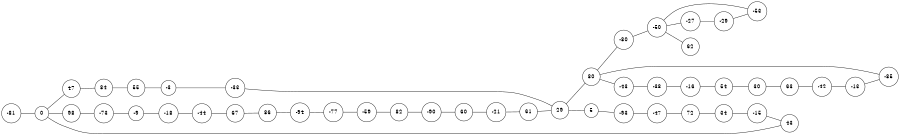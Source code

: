 graph unix {
	graph [ dpi = 300 ];
	node [shape=circle];
	size="6,6";
	rankdir="LR";

	"-81" -- "0"
	"0" -- "47"
	"47" -- "84"
	"84" -- "55"
	"55" -- "-3"
	"-3" -- "-33"
	"-33" -- "29"
	"29" -- "5"
	"5" -- "-93"
	"-93" -- "-47"
	"-47" -- "72"
	"72" -- "34"
	"34" -- "-15"
	"-15" -- "43"
	"43" -- "0"
	"0" -- "98"
	"98" -- "-73"
	"-73" -- "-9"
	"-9" -- "-18"
	"-18" -- "-44"
	"-44" -- "67"
	"67" -- "86"
	"86" -- "-94"
	"-94" -- "-77"
	"-77" -- "-59"
	"-59" -- "82"
	"82" -- "-90"
	"-90" -- "60"
	"60" -- "-21"
	"-21" -- "61"
	"61" -- "29"
	"29" -- "80"
	"80" -- "-43"
	"-43" -- "-38"
	"-38" -- "-16"
	"-16" -- "54"
	"54" -- "30"
	"30" -- "63"
	"63" -- "-42"
	"-42" -- "-13"
	"-13" -- "-85"
	"-85" -- "80"
	"80" -- "-80"
	"-80" -- "-50"
	"-50" -- "-27"
	"-27" -- "-29"
	"-29" -- "-53"
	"-53" -- "-50"
	"-50" -- "62"
}
